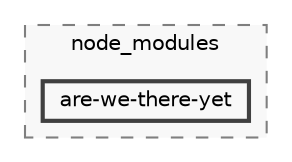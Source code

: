 digraph "backend/node_modules/are-we-there-yet"
{
 // LATEX_PDF_SIZE
  bgcolor="transparent";
  edge [fontname=Helvetica,fontsize=10,labelfontname=Helvetica,labelfontsize=10];
  node [fontname=Helvetica,fontsize=10,shape=box,height=0.2,width=0.4];
  compound=true
  subgraph clusterdir_86dbea9de526ba50b112ba867d8b4b1f {
    graph [ bgcolor="#f8f8f8", pencolor="grey50", label="node_modules", fontname=Helvetica,fontsize=10 style="filled,dashed", URL="dir_86dbea9de526ba50b112ba867d8b4b1f.html",tooltip=""]
  dir_493595fca7dc4d7be772eacba93eff04 [label="are-we-there-yet", fillcolor="#f8f8f8", color="grey25", style="filled,bold", URL="dir_493595fca7dc4d7be772eacba93eff04.html",tooltip=""];
  }
}
